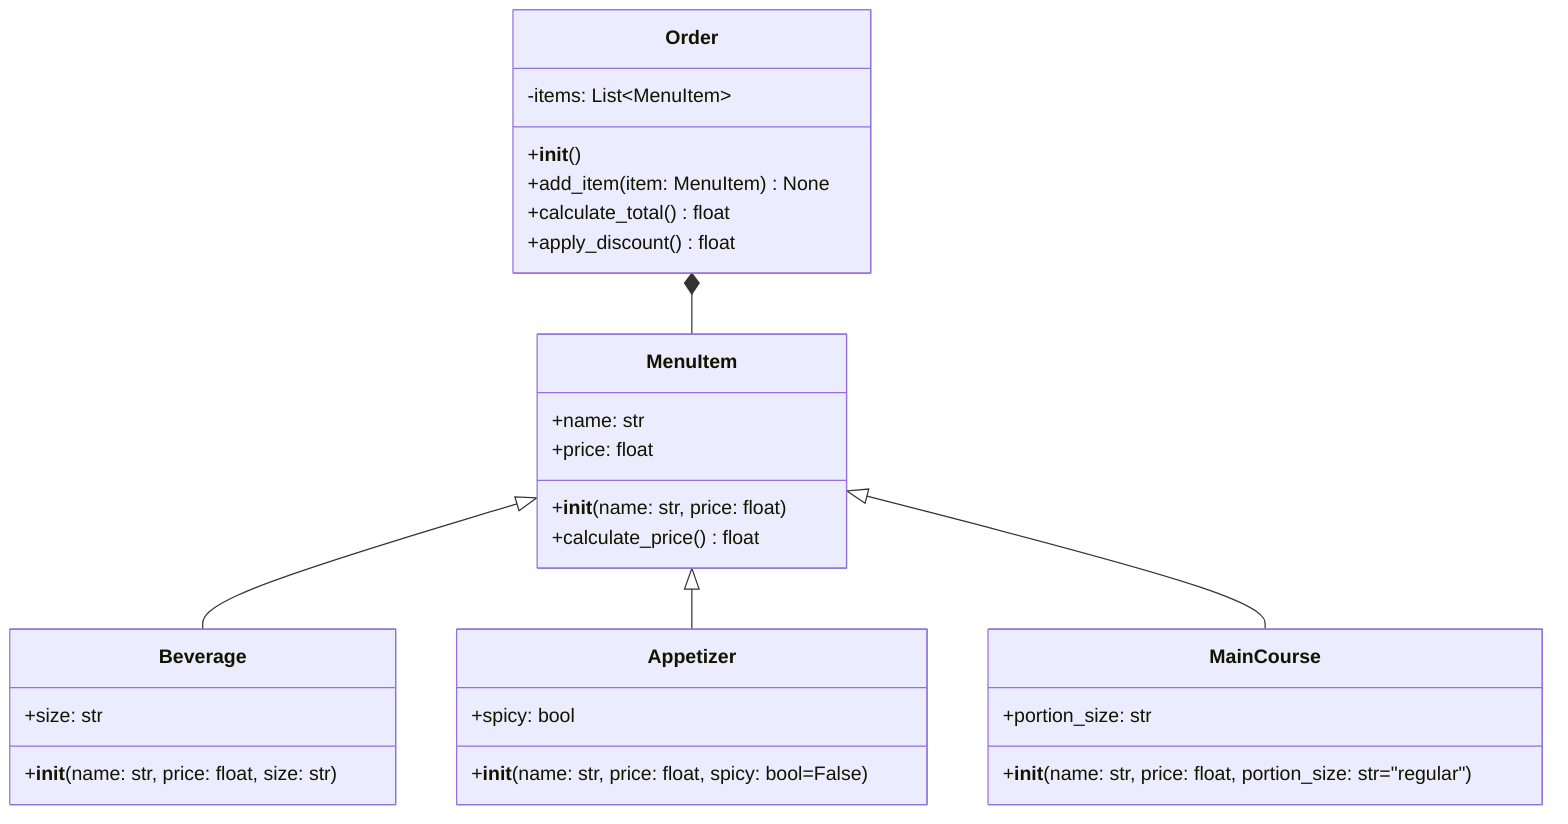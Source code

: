 classDiagram
    class MenuItem {
        +name: str
        +price: float
        +__init__(name: str, price: float)
        +calculate_price() float
    }

    class Beverage {
        +size: str
        +__init__(name: str, price: float, size: str)
    }

    class Appetizer {
        +spicy: bool
        +__init__(name: str, price: float, spicy: bool=False)
    }

    class MainCourse {
        +portion_size: str
        +__init__(name: str, price: float, portion_size: str="regular")
    }

    class Order {
        -items: List~MenuItem~
        +__init__()
        +add_item(item: MenuItem) None
        +calculate_total() float
        +apply_discount() float
    }

    %% Relaciones
    MenuItem <|-- Beverage
    MenuItem <|-- Appetizer
    MenuItem <|-- MainCourse
    Order *-- MenuItem